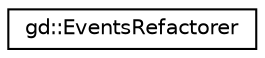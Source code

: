 digraph "Graphical Class Hierarchy"
{
  edge [fontname="Helvetica",fontsize="10",labelfontname="Helvetica",labelfontsize="10"];
  node [fontname="Helvetica",fontsize="10",shape=record];
  rankdir="LR";
  Node1 [label="gd::EventsRefactorer",height=0.2,width=0.4,color="black", fillcolor="white", style="filled",URL="$classgd_1_1_events_refactorer.html",tooltip="Class containing functions to do refactoring tasks on events. "];
}
